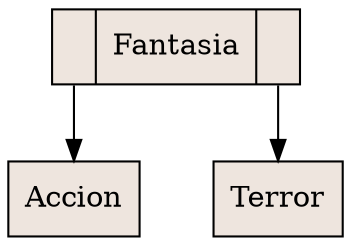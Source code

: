 digraph grafica{
rankdir=TB;
node [shape = record, style=filled, fillcolor=seashell2];
nodo3 [ label ="<C0>|Fantasia|<C1>"];
nodo2 [ label ="Accion"];
nodo3:C0->nodo2
nodo1 [ label ="Terror"];
nodo3:C1->nodo1
}
